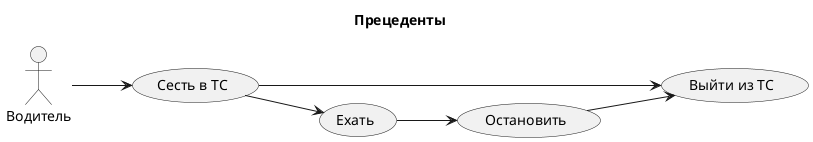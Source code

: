 @startuml
left to right direction

title "Прецеденты"

Водитель as driver
(Сесть в ТС) as getin
(Выйти из ТС) as getout
(Ехать) as drive
(Остановить) as brake


driver --> getin
getin --> getout
getin --> drive
drive --> brake
brake --> getout


@enduml
